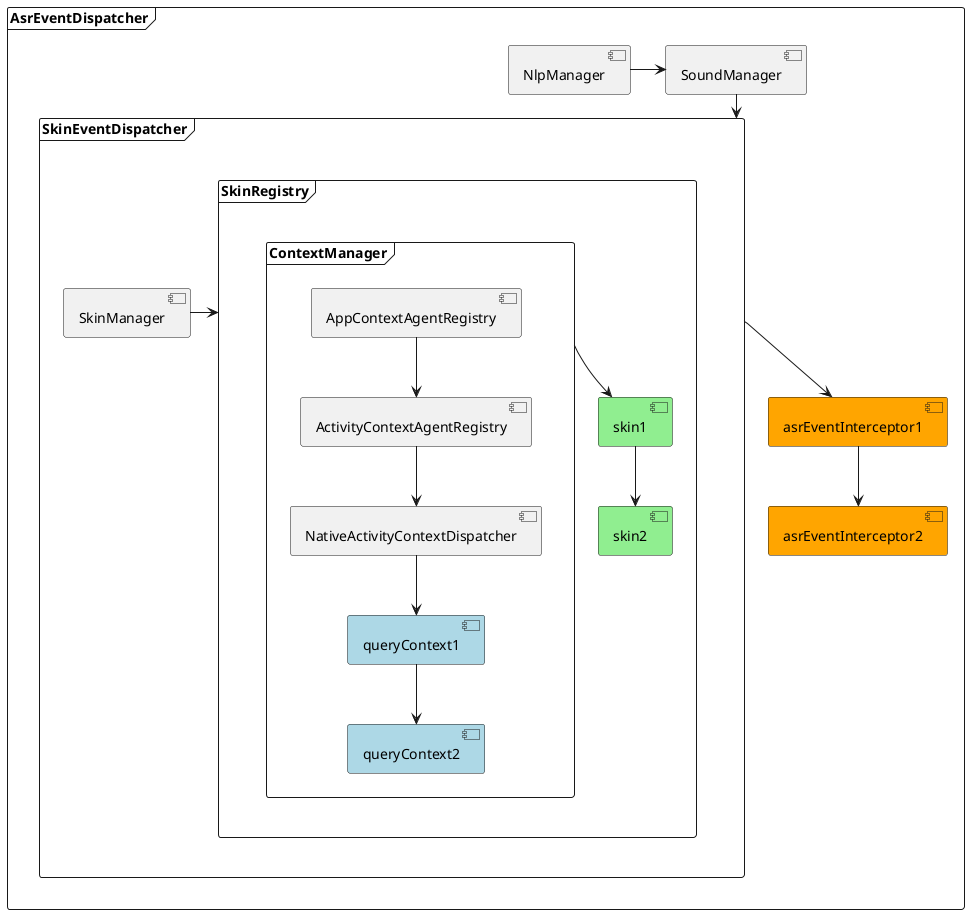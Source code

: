 @startuml
'https://plantuml.com/component-diagram

frame AsrEventDispatcher {
    [NlpManager] -> [SoundManager]
    [SoundManager] --> [SkinEventDispatcher]
    component [asrEventInterceptor1] #orange
    component [asrEventInterceptor2] #orange
    [SkinEventDispatcher] --> [asrEventInterceptor1]
    [asrEventInterceptor1] --> [asrEventInterceptor2]
    frame SkinEventDispatcher {
        [SkinManager] -> [SkinRegistry]
        frame [SkinRegistry] {
            component [skin1] #lightGreen
            component [skin2] #lightGreen
            [ContextManager] --> [skin1]
            [skin1] --> [skin2]
            frame [ContextManager] {
                [AppContextAgentRegistry] --> [ActivityContextAgentRegistry]
                [ActivityContextAgentRegistry] --> [NativeActivityContextDispatcher]
                component [queryContext1] #lightBlue
                component [queryContext2] #lightBlue
                [NativeActivityContextDispatcher] --> [queryContext1]
                [queryContext1] --> [queryContext2]
            }
        }
    }
}
@enduml